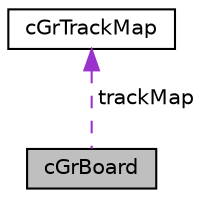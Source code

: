 digraph "cGrBoard"
{
  edge [fontname="Helvetica",fontsize="10",labelfontname="Helvetica",labelfontsize="10"];
  node [fontname="Helvetica",fontsize="10",shape=record];
  Node1 [label="cGrBoard",height=0.2,width=0.4,color="black", fillcolor="grey75", style="filled", fontcolor="black"];
  Node2 -> Node1 [dir="back",color="darkorchid3",fontsize="10",style="dashed",label=" trackMap" ,fontname="Helvetica"];
  Node2 [label="cGrTrackMap",height=0.2,width=0.4,color="black", fillcolor="white", style="filled",URL="$classc_gr_track_map.html"];
}
